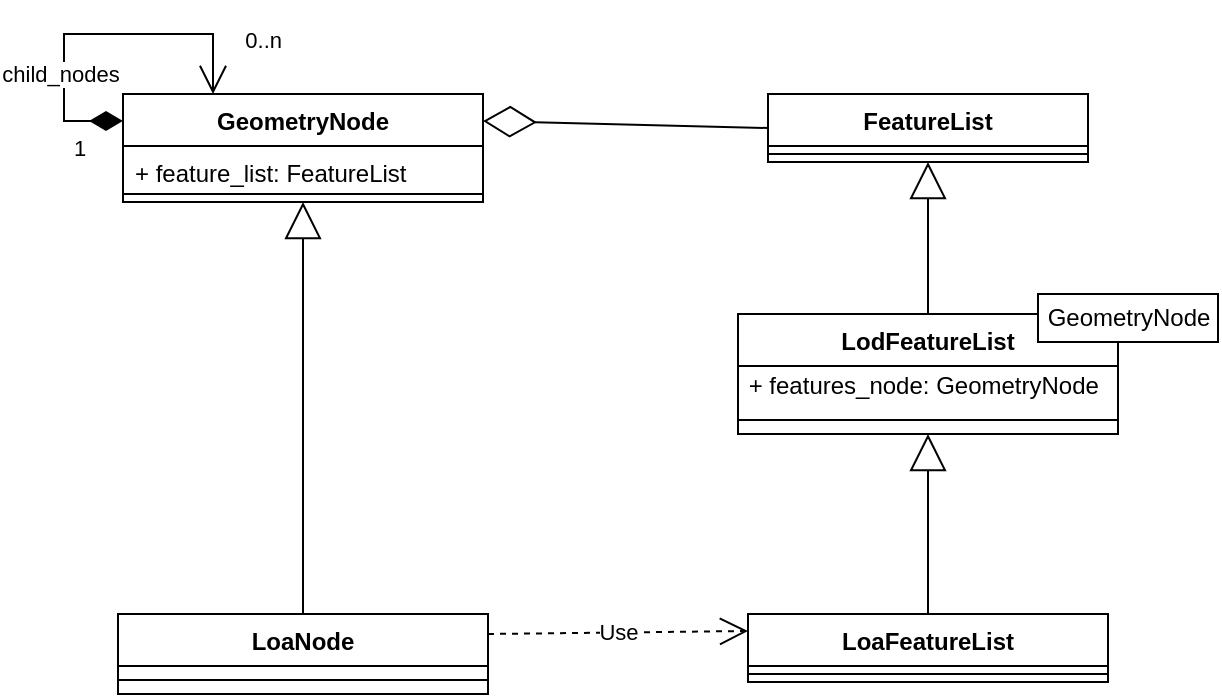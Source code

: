 <mxfile version="16.6.4"><diagram id="_-cC1GrMQeK_aMxynYzq" name="Page-1"><mxGraphModel dx="1422" dy="744" grid="1" gridSize="10" guides="1" tooltips="1" connect="1" arrows="1" fold="1" page="1" pageScale="1" pageWidth="827" pageHeight="1169" math="0" shadow="0"><root><mxCell id="0"/><mxCell id="1" parent="0"/><mxCell id="k6T7_DRxZomrxqY5aT0j-1" value="GeometryNode" style="swimlane;fontStyle=1;align=center;verticalAlign=top;childLayout=stackLayout;horizontal=1;startSize=26;horizontalStack=0;resizeParent=1;resizeParentMax=0;resizeLast=0;collapsible=1;marginBottom=0;rounded=0;swimlaneLine=1;sketch=0;shadow=0;glass=0;noLabel=0;expand=1;" vertex="1" parent="1"><mxGeometry x="72.5" y="170" width="180" height="54" as="geometry"/></mxCell><mxCell id="k6T7_DRxZomrxqY5aT0j-2" value="+ feature_list: FeatureList&#xA; &#xA;" style="text;strokeColor=none;fillColor=none;align=left;verticalAlign=top;spacingLeft=4;spacingRight=4;overflow=hidden;rotatable=0;points=[[0,0.5],[1,0.5]];portConstraint=eastwest;" vertex="1" parent="k6T7_DRxZomrxqY5aT0j-1"><mxGeometry y="26" width="180" height="20" as="geometry"/></mxCell><mxCell id="k6T7_DRxZomrxqY5aT0j-3" value="" style="line;strokeWidth=1;fillColor=none;align=left;verticalAlign=middle;spacingTop=-1;spacingLeft=3;spacingRight=3;rotatable=0;labelPosition=right;points=[];portConstraint=eastwest;" vertex="1" parent="k6T7_DRxZomrxqY5aT0j-1"><mxGeometry y="46" width="180" height="8" as="geometry"/></mxCell><mxCell id="k6T7_DRxZomrxqY5aT0j-11" value="LoaNode" style="swimlane;fontStyle=1;align=center;verticalAlign=top;childLayout=stackLayout;horizontal=1;startSize=26;horizontalStack=0;resizeParent=1;resizeParentMax=0;resizeLast=0;collapsible=1;marginBottom=0;" vertex="1" parent="1"><mxGeometry x="70" y="430" width="185" height="40" as="geometry"/></mxCell><mxCell id="k6T7_DRxZomrxqY5aT0j-13" value="" style="line;strokeWidth=1;fillColor=none;align=left;verticalAlign=middle;spacingTop=-1;spacingLeft=3;spacingRight=3;rotatable=0;labelPosition=right;points=[];portConstraint=eastwest;" vertex="1" parent="k6T7_DRxZomrxqY5aT0j-11"><mxGeometry y="26" width="185" height="14" as="geometry"/></mxCell><mxCell id="k6T7_DRxZomrxqY5aT0j-14" value="LoaFeatureList" style="swimlane;fontStyle=1;align=center;verticalAlign=top;childLayout=stackLayout;horizontal=1;startSize=26;horizontalStack=0;resizeParent=1;resizeParentMax=0;resizeLast=0;collapsible=1;marginBottom=0;" vertex="1" parent="1"><mxGeometry x="385" y="430" width="180" height="34" as="geometry"/></mxCell><mxCell id="k6T7_DRxZomrxqY5aT0j-15" value="" style="line;strokeWidth=1;fillColor=none;align=left;verticalAlign=middle;spacingTop=-1;spacingLeft=3;spacingRight=3;rotatable=0;labelPosition=right;points=[];portConstraint=eastwest;" vertex="1" parent="k6T7_DRxZomrxqY5aT0j-14"><mxGeometry y="26" width="180" height="8" as="geometry"/></mxCell><mxCell id="k6T7_DRxZomrxqY5aT0j-16" value="LodFeatureList" style="swimlane;fontStyle=1;align=center;verticalAlign=top;childLayout=stackLayout;horizontal=1;startSize=26;horizontalStack=0;resizeParent=1;resizeParentMax=0;resizeLast=0;collapsible=1;marginBottom=0;" vertex="1" parent="1"><mxGeometry x="380" y="280" width="190" height="60" as="geometry"/></mxCell><mxCell id="k6T7_DRxZomrxqY5aT0j-17" value="&amp;nbsp;+ features_node: GeometryNode" style="text;html=1;align=left;verticalAlign=middle;resizable=0;points=[];autosize=1;strokeColor=none;fillColor=none;" vertex="1" parent="k6T7_DRxZomrxqY5aT0j-16"><mxGeometry y="26" width="190" height="20" as="geometry"/></mxCell><mxCell id="k6T7_DRxZomrxqY5aT0j-18" value="" style="line;strokeWidth=1;fillColor=none;align=left;verticalAlign=middle;spacingTop=-1;spacingLeft=3;spacingRight=3;rotatable=0;labelPosition=right;points=[];portConstraint=eastwest;" vertex="1" parent="k6T7_DRxZomrxqY5aT0j-16"><mxGeometry y="46" width="190" height="14" as="geometry"/></mxCell><mxCell id="k6T7_DRxZomrxqY5aT0j-22" value="" style="endArrow=block;endSize=16;endFill=0;html=1;rounded=0;labelBorderColor=none;strokeWidth=1;exitX=0.5;exitY=0;exitDx=0;exitDy=0;entryX=0.5;entryY=1;entryDx=0;entryDy=0;" edge="1" parent="1" source="k6T7_DRxZomrxqY5aT0j-11" target="k6T7_DRxZomrxqY5aT0j-1"><mxGeometry width="160" relative="1" as="geometry"><mxPoint x="350" y="368" as="sourcePoint"/><mxPoint x="163" y="250" as="targetPoint"/></mxGeometry></mxCell><mxCell id="k6T7_DRxZomrxqY5aT0j-24" value="" style="endArrow=block;endSize=16;endFill=0;html=1;rounded=0;labelBorderColor=none;strokeWidth=1;exitX=0.5;exitY=0;exitDx=0;exitDy=0;entryX=0.5;entryY=1;entryDx=0;entryDy=0;entryPerimeter=0;" edge="1" parent="1" source="k6T7_DRxZomrxqY5aT0j-16" target="k6T7_DRxZomrxqY5aT0j-28"><mxGeometry width="160" relative="1" as="geometry"><mxPoint x="820" y="422" as="sourcePoint"/><mxPoint x="650" y="264" as="targetPoint"/></mxGeometry></mxCell><mxCell id="k6T7_DRxZomrxqY5aT0j-25" value="" style="endArrow=block;endSize=16;endFill=0;html=1;rounded=0;labelBorderColor=none;strokeWidth=1;exitX=0.5;exitY=0;exitDx=0;exitDy=0;entryX=0.5;entryY=1;entryDx=0;entryDy=0;" edge="1" parent="1" source="k6T7_DRxZomrxqY5aT0j-14" target="k6T7_DRxZomrxqY5aT0j-16"><mxGeometry width="160" relative="1" as="geometry"><mxPoint x="555" y="484" as="sourcePoint"/><mxPoint x="460" y="394" as="targetPoint"/><Array as="points"/></mxGeometry></mxCell><mxCell id="k6T7_DRxZomrxqY5aT0j-27" value="FeatureList" style="swimlane;fontStyle=1;align=center;verticalAlign=top;childLayout=stackLayout;horizontal=1;startSize=26;horizontalStack=0;resizeParent=1;resizeParentMax=0;resizeLast=0;collapsible=1;marginBottom=0;rounded=0;" vertex="1" parent="1"><mxGeometry x="395" y="170" width="160" height="34" as="geometry"/></mxCell><mxCell id="k6T7_DRxZomrxqY5aT0j-28" value="" style="line;strokeWidth=1;fillColor=none;align=left;verticalAlign=middle;spacingTop=-1;spacingLeft=3;spacingRight=3;rotatable=0;labelPosition=right;points=[];portConstraint=eastwest;rounded=0;" vertex="1" parent="k6T7_DRxZomrxqY5aT0j-27"><mxGeometry y="26" width="160" height="8" as="geometry"/></mxCell><mxCell id="k6T7_DRxZomrxqY5aT0j-4" value="" style="endArrow=open;html=1;endSize=12;startArrow=diamondThin;startSize=14;startFill=1;edgeStyle=orthogonalEdgeStyle;rounded=0;labelBorderColor=none;strokeWidth=1;exitX=0;exitY=0.25;exitDx=0;exitDy=0;entryX=0.25;entryY=0;entryDx=0;entryDy=0;" edge="1" parent="1" source="k6T7_DRxZomrxqY5aT0j-1" target="k6T7_DRxZomrxqY5aT0j-1"><mxGeometry relative="1" as="geometry"><mxPoint x="32.5" y="170" as="sourcePoint"/><mxPoint x="142.5" y="150" as="targetPoint"/><Array as="points"><mxPoint x="43" y="184"/><mxPoint x="43" y="140"/><mxPoint x="118" y="140"/></Array></mxGeometry></mxCell><mxCell id="k6T7_DRxZomrxqY5aT0j-5" value="1" style="edgeLabel;resizable=0;html=1;align=left;verticalAlign=top;rounded=0;" connectable="0" vertex="1" parent="k6T7_DRxZomrxqY5aT0j-4"><mxGeometry x="-1" relative="1" as="geometry"><mxPoint x="-27" as="offset"/></mxGeometry></mxCell><mxCell id="k6T7_DRxZomrxqY5aT0j-6" value="0..n" style="edgeLabel;resizable=0;html=1;align=right;verticalAlign=top;rounded=0;" connectable="0" vertex="1" parent="k6T7_DRxZomrxqY5aT0j-4"><mxGeometry x="1" relative="1" as="geometry"><mxPoint x="35" y="-40" as="offset"/></mxGeometry></mxCell><mxCell id="k6T7_DRxZomrxqY5aT0j-7" value="&lt;div&gt;child_nodes&lt;/div&gt;" style="edgeLabel;html=1;align=center;verticalAlign=middle;resizable=0;points=[];" vertex="1" connectable="0" parent="k6T7_DRxZomrxqY5aT0j-4"><mxGeometry x="-0.004" relative="1" as="geometry"><mxPoint x="-18" y="20" as="offset"/></mxGeometry></mxCell><mxCell id="k6T7_DRxZomrxqY5aT0j-34" value="" style="endArrow=diamondThin;endFill=0;endSize=24;html=1;rounded=0;entryX=1;entryY=0.25;entryDx=0;entryDy=0;exitX=0;exitY=0.5;exitDx=0;exitDy=0;" edge="1" parent="1" source="k6T7_DRxZomrxqY5aT0j-27" target="k6T7_DRxZomrxqY5aT0j-1"><mxGeometry width="160" relative="1" as="geometry"><mxPoint x="220" y="610" as="sourcePoint"/><mxPoint x="380" y="610" as="targetPoint"/></mxGeometry></mxCell><mxCell id="k6T7_DRxZomrxqY5aT0j-35" value="GeometryNode" style="html=1;" vertex="1" parent="1"><mxGeometry x="530" y="270" width="90" height="24" as="geometry"/></mxCell><mxCell id="k6T7_DRxZomrxqY5aT0j-36" value="Use" style="endArrow=open;endSize=12;dashed=1;html=1;rounded=0;fontSize=11;exitX=1;exitY=0.25;exitDx=0;exitDy=0;entryX=0;entryY=0.25;entryDx=0;entryDy=0;" edge="1" parent="1" source="k6T7_DRxZomrxqY5aT0j-11" target="k6T7_DRxZomrxqY5aT0j-14"><mxGeometry width="160" relative="1" as="geometry"><mxPoint x="260" y="560" as="sourcePoint"/><mxPoint x="420" y="560" as="targetPoint"/></mxGeometry></mxCell></root></mxGraphModel></diagram></mxfile>